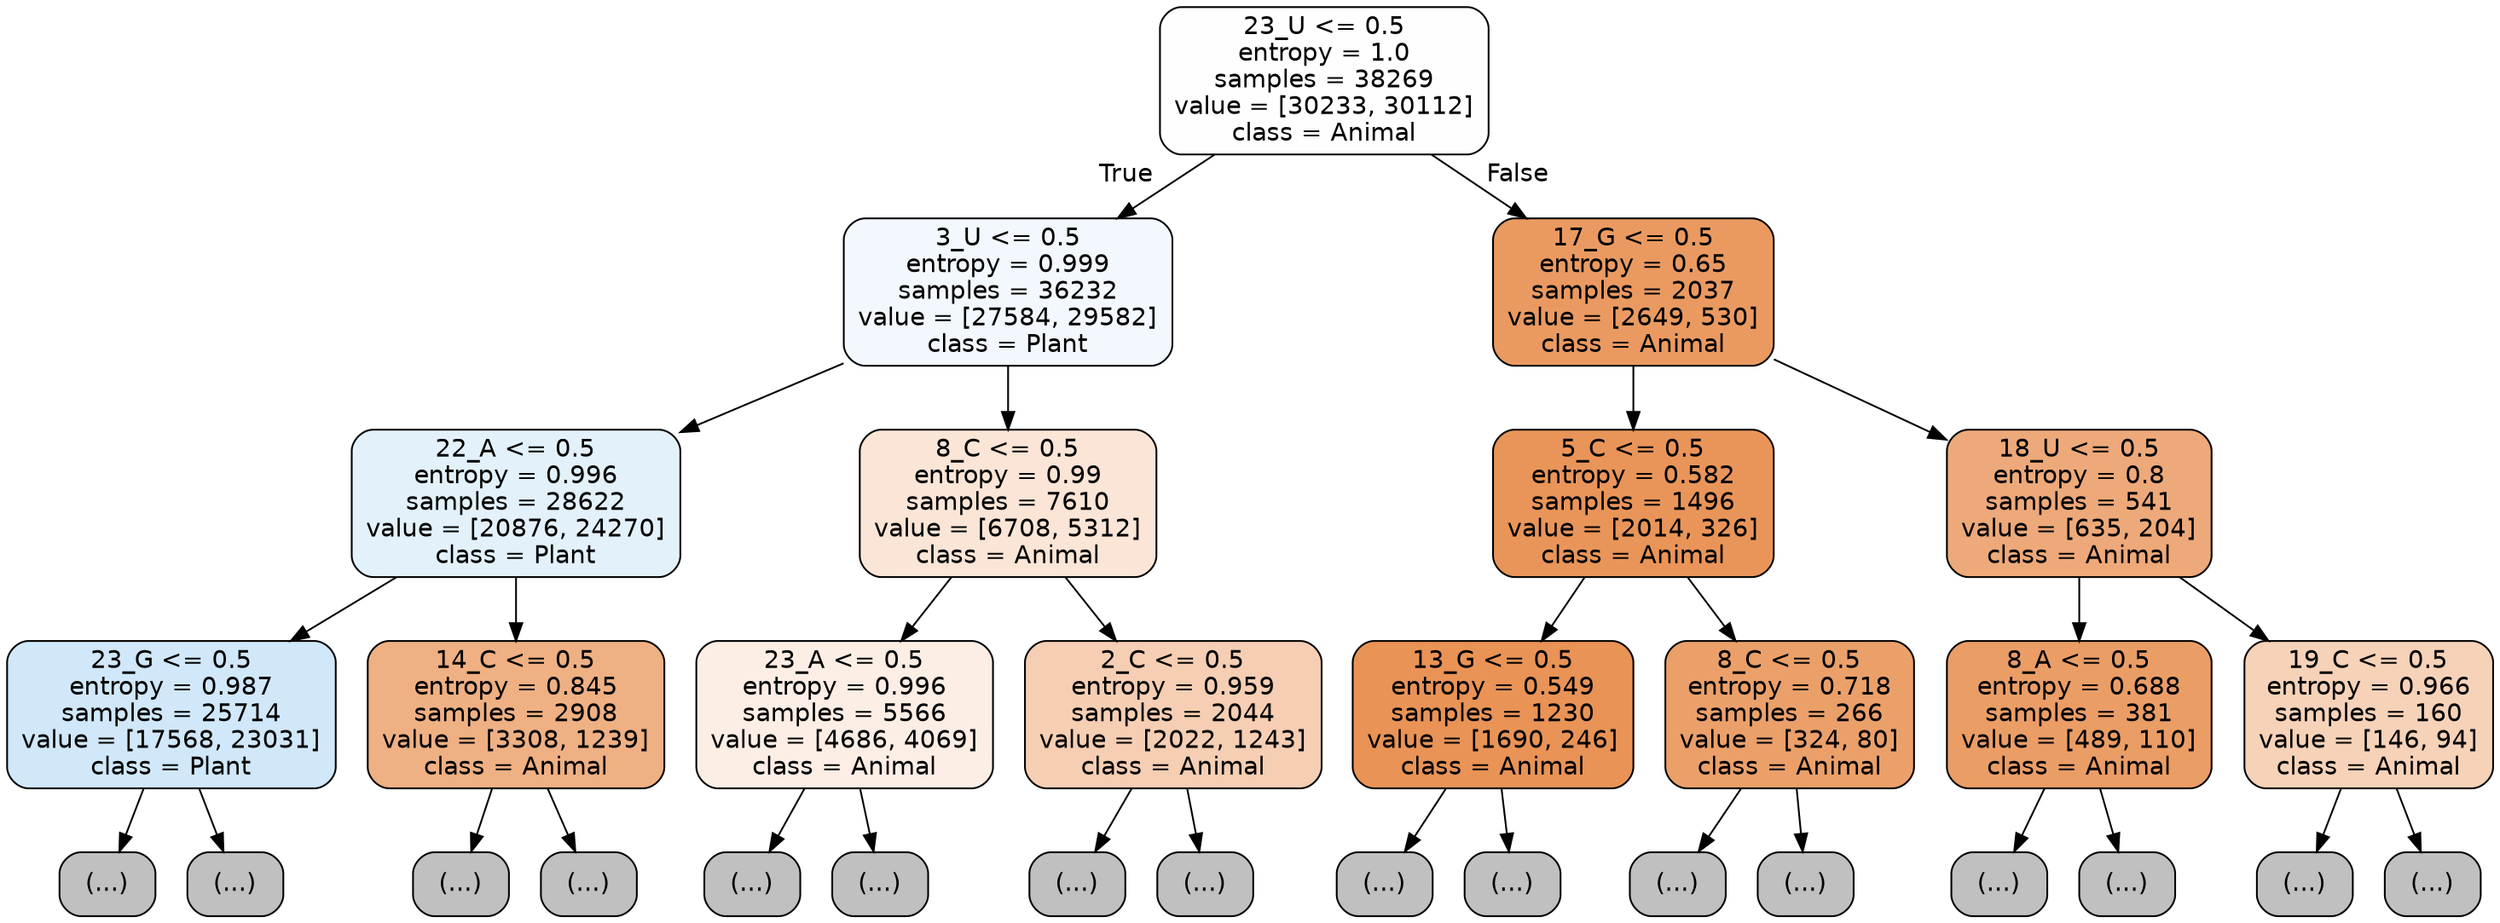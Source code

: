 digraph Tree {
node [shape=box, style="filled, rounded", color="black", fontname="helvetica"] ;
edge [fontname="helvetica"] ;
0 [label="23_U <= 0.5\nentropy = 1.0\nsamples = 38269\nvalue = [30233, 30112]\nclass = Animal", fillcolor="#fffefe"] ;
1 [label="3_U <= 0.5\nentropy = 0.999\nsamples = 36232\nvalue = [27584, 29582]\nclass = Plant", fillcolor="#f2f8fd"] ;
0 -> 1 [labeldistance=2.5, labelangle=45, headlabel="True"] ;
2 [label="22_A <= 0.5\nentropy = 0.996\nsamples = 28622\nvalue = [20876, 24270]\nclass = Plant", fillcolor="#e3f1fb"] ;
1 -> 2 ;
3 [label="23_G <= 0.5\nentropy = 0.987\nsamples = 25714\nvalue = [17568, 23031]\nclass = Plant", fillcolor="#d0e8f9"] ;
2 -> 3 ;
4 [label="(...)", fillcolor="#C0C0C0"] ;
3 -> 4 ;
10191 [label="(...)", fillcolor="#C0C0C0"] ;
3 -> 10191 ;
10678 [label="14_C <= 0.5\nentropy = 0.845\nsamples = 2908\nvalue = [3308, 1239]\nclass = Animal", fillcolor="#efb083"] ;
2 -> 10678 ;
10679 [label="(...)", fillcolor="#C0C0C0"] ;
10678 -> 10679 ;
11698 [label="(...)", fillcolor="#C0C0C0"] ;
10678 -> 11698 ;
11989 [label="8_C <= 0.5\nentropy = 0.99\nsamples = 7610\nvalue = [6708, 5312]\nclass = Animal", fillcolor="#fae5d6"] ;
1 -> 11989 ;
11990 [label="23_A <= 0.5\nentropy = 0.996\nsamples = 5566\nvalue = [4686, 4069]\nclass = Animal", fillcolor="#fceee5"] ;
11989 -> 11990 ;
11991 [label="(...)", fillcolor="#C0C0C0"] ;
11990 -> 11991 ;
14890 [label="(...)", fillcolor="#C0C0C0"] ;
11990 -> 14890 ;
15039 [label="2_C <= 0.5\nentropy = 0.959\nsamples = 2044\nvalue = [2022, 1243]\nclass = Animal", fillcolor="#f5ceb3"] ;
11989 -> 15039 ;
15040 [label="(...)", fillcolor="#C0C0C0"] ;
15039 -> 15040 ;
15775 [label="(...)", fillcolor="#C0C0C0"] ;
15039 -> 15775 ;
16072 [label="17_G <= 0.5\nentropy = 0.65\nsamples = 2037\nvalue = [2649, 530]\nclass = Animal", fillcolor="#ea9a61"] ;
0 -> 16072 [labeldistance=2.5, labelangle=-45, headlabel="False"] ;
16073 [label="5_C <= 0.5\nentropy = 0.582\nsamples = 1496\nvalue = [2014, 326]\nclass = Animal", fillcolor="#e99559"] ;
16072 -> 16073 ;
16074 [label="13_G <= 0.5\nentropy = 0.549\nsamples = 1230\nvalue = [1690, 246]\nclass = Animal", fillcolor="#e99356"] ;
16073 -> 16074 ;
16075 [label="(...)", fillcolor="#C0C0C0"] ;
16074 -> 16075 ;
16420 [label="(...)", fillcolor="#C0C0C0"] ;
16074 -> 16420 ;
16513 [label="8_C <= 0.5\nentropy = 0.718\nsamples = 266\nvalue = [324, 80]\nclass = Animal", fillcolor="#eba06a"] ;
16073 -> 16513 ;
16514 [label="(...)", fillcolor="#C0C0C0"] ;
16513 -> 16514 ;
16593 [label="(...)", fillcolor="#C0C0C0"] ;
16513 -> 16593 ;
16610 [label="18_U <= 0.5\nentropy = 0.8\nsamples = 541\nvalue = [635, 204]\nclass = Animal", fillcolor="#eda979"] ;
16072 -> 16610 ;
16611 [label="8_A <= 0.5\nentropy = 0.688\nsamples = 381\nvalue = [489, 110]\nclass = Animal", fillcolor="#eb9d66"] ;
16610 -> 16611 ;
16612 [label="(...)", fillcolor="#C0C0C0"] ;
16611 -> 16612 ;
16733 [label="(...)", fillcolor="#C0C0C0"] ;
16611 -> 16733 ;
16764 [label="19_C <= 0.5\nentropy = 0.966\nsamples = 160\nvalue = [146, 94]\nclass = Animal", fillcolor="#f6d2b8"] ;
16610 -> 16764 ;
16765 [label="(...)", fillcolor="#C0C0C0"] ;
16764 -> 16765 ;
16812 [label="(...)", fillcolor="#C0C0C0"] ;
16764 -> 16812 ;
}